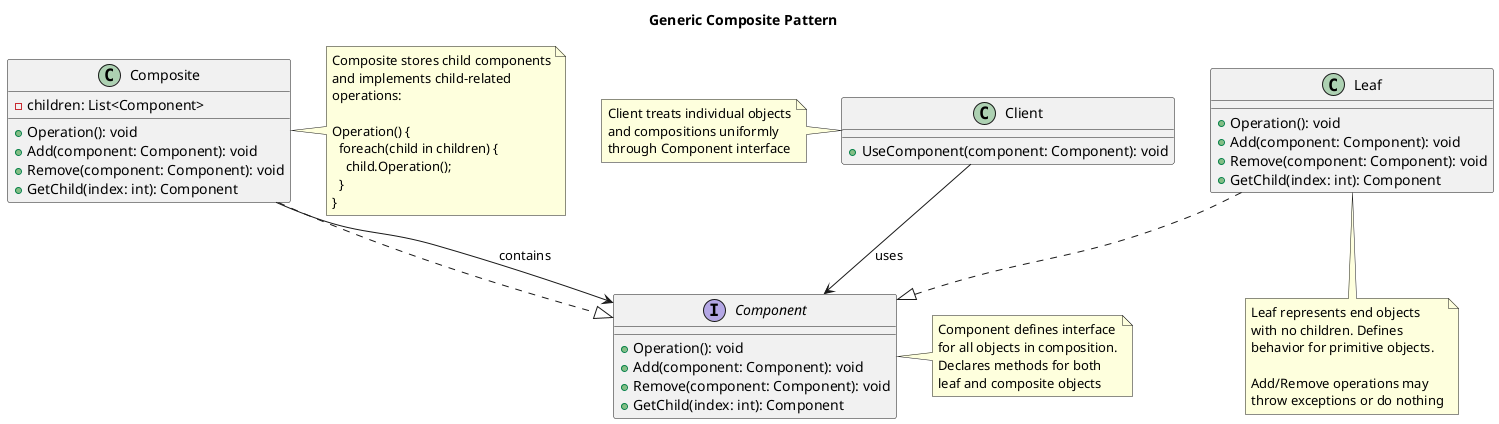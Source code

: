 @startuml Generic_Composite_Pattern

title Generic Composite Pattern

interface Component {
    +Operation(): void
    +Add(component: Component): void
    +Remove(component: Component): void
    +GetChild(index: int): Component
}

class Leaf {
    +Operation(): void
    +Add(component: Component): void
    +Remove(component: Component): void
    +GetChild(index: int): Component
}

class Composite {
    -children: List<Component>
    +Operation(): void
    +Add(component: Component): void
    +Remove(component: Component): void
    +GetChild(index: int): Component
}

class Client {
    +UseComponent(component: Component): void
}

Leaf ..|> Component
Composite ..|> Component
Composite --> Component : contains
Client --> Component : uses

note right of Component
  Component defines interface
  for all objects in composition.
  Declares methods for both
  leaf and composite objects
end note

note bottom of Leaf
  Leaf represents end objects
  with no children. Defines
  behavior for primitive objects.
  
  Add/Remove operations may
  throw exceptions or do nothing
end note

note right of Composite
  Composite stores child components
  and implements child-related
  operations:
  
  Operation() {
    foreach(child in children) {
      child.Operation();
    }
  }
end note

note left of Client
  Client treats individual objects
  and compositions uniformly
  through Component interface
end note

@enduml
